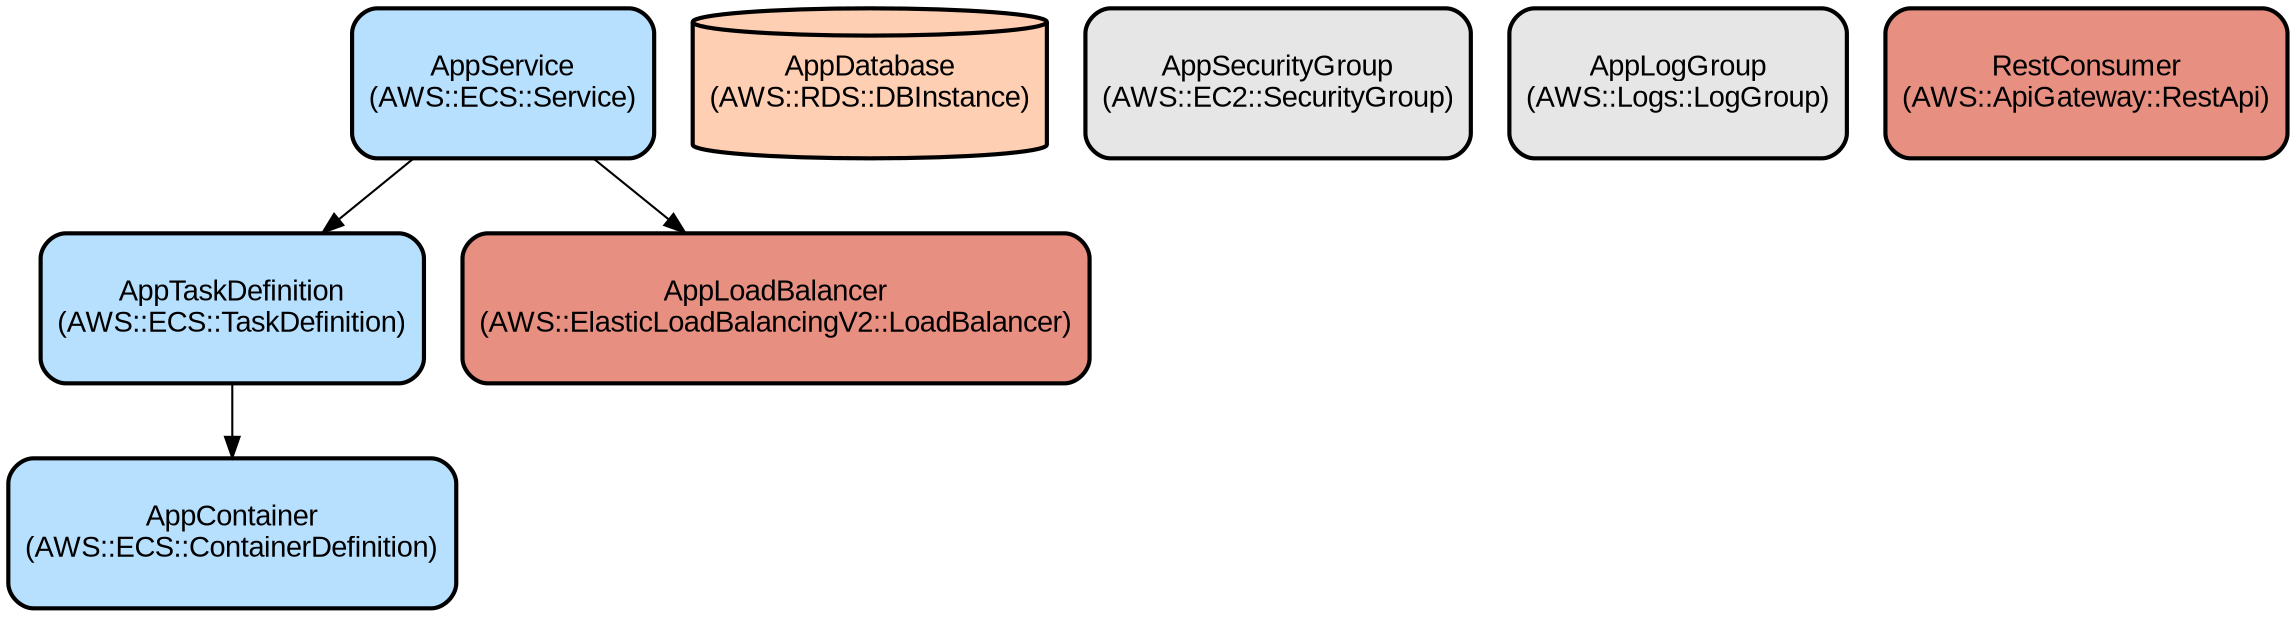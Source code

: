 digraph INFRA {
  node [ color = "black", fillcolor = "#E6E6E6", height =1, style = "filled,bold,rounded", fontname = "Arial" ];
  "AppService" [ label = "AppService
(AWS::ECS::Service)", shape =rectangle, fillcolor = "#B7E0FF" ];
  "AppTaskDefinition" [ label = "AppTaskDefinition
(AWS::ECS::TaskDefinition)", shape =rectangle, fillcolor = "#B7E0FF" ];
  "AppContainer" [ label = "AppContainer
(AWS::ECS::ContainerDefinition)", shape =rectangle, fillcolor = "#B7E0FF" ];
  "AppLoadBalancer" [ label = "AppLoadBalancer
(AWS::ElasticLoadBalancingV2::LoadBalancer)", shape =rectangle, fillcolor = "#E78F81" ];
  "AppDatabase" [ label = "AppDatabase
(AWS::RDS::DBInstance)", shape =cylinder, fillcolor = "#FFCFB3" ];
  "AppSecurityGroup" [ label = "AppSecurityGroup
(AWS::EC2::SecurityGroup)", shape =rectangle ];
  "AppLogGroup" [ label = "AppLogGroup
(AWS::Logs::LogGroup)", shape =rectangle ];
  "RestConsumer" [ label = "RestConsumer
(AWS::ApiGateway::RestApi)", shape =rectangle, fillcolor = "#E78F81" ];
  "AppService" -> "AppTaskDefinition";
  "AppService" -> "AppLoadBalancer";
  "AppTaskDefinition" -> "AppContainer";
}
